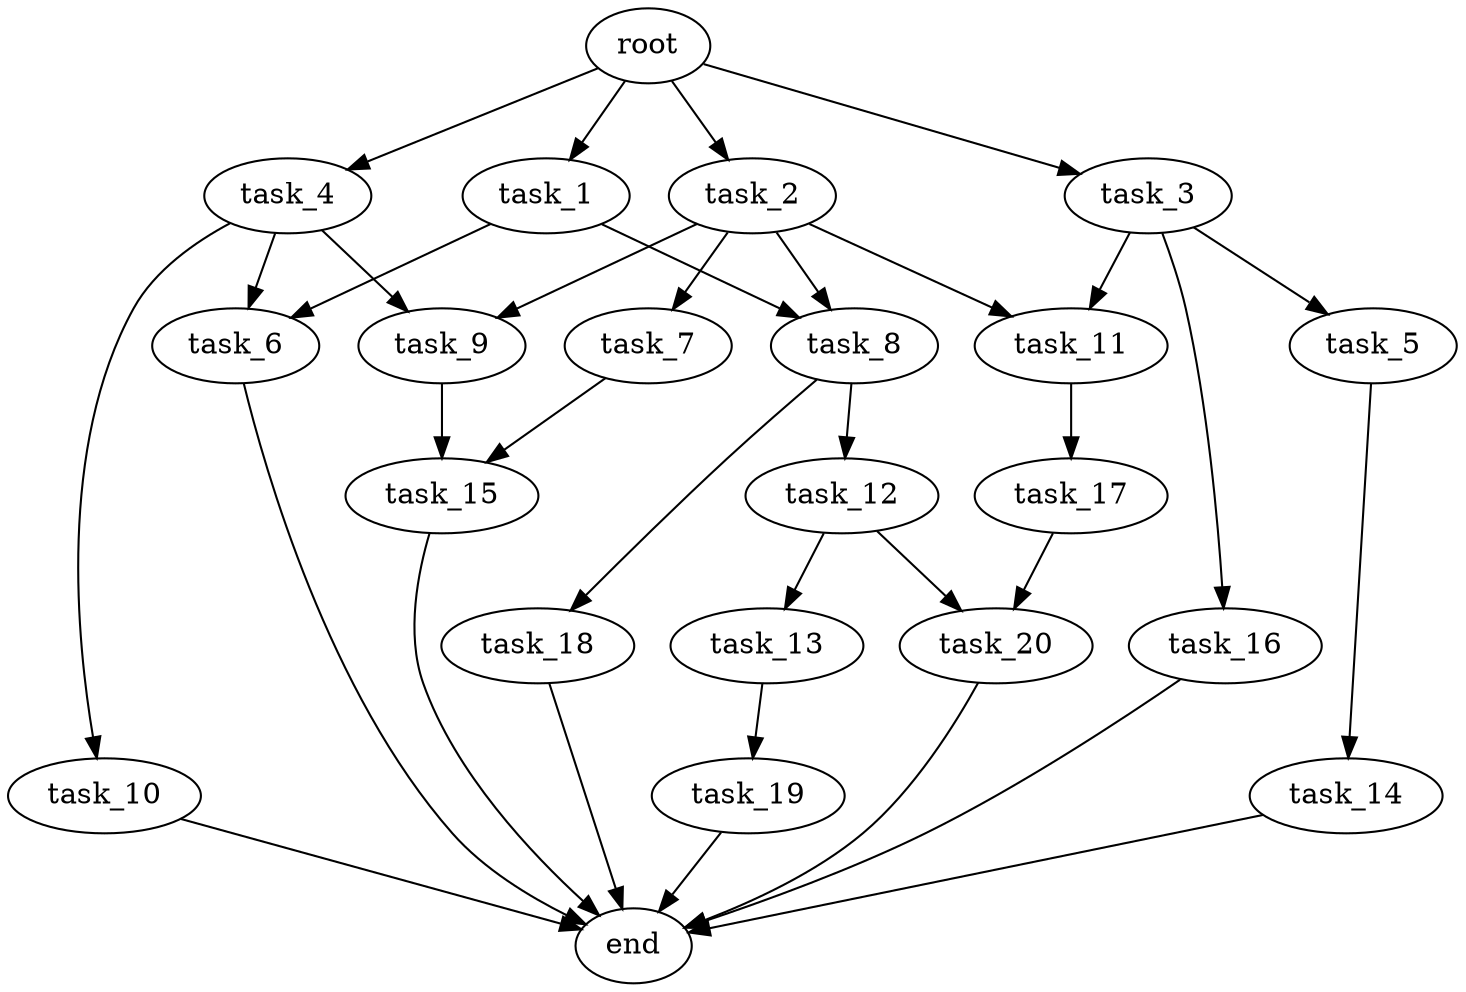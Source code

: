 digraph G {
  root [size="0.000000e+00"];
  task_1 [size="9.034835e+08"];
  task_2 [size="2.327001e+09"];
  task_3 [size="2.188871e+09"];
  task_4 [size="5.264959e+09"];
  task_5 [size="7.834280e+06"];
  task_6 [size="9.179044e+09"];
  task_7 [size="2.015442e+09"];
  task_8 [size="1.305765e+09"];
  task_9 [size="7.169659e+09"];
  task_10 [size="9.187889e+09"];
  task_11 [size="8.442997e+09"];
  task_12 [size="3.236565e+09"];
  task_13 [size="2.201070e+08"];
  task_14 [size="5.866505e+09"];
  task_15 [size="9.172324e+09"];
  task_16 [size="7.743891e+09"];
  task_17 [size="8.464962e+09"];
  task_18 [size="8.606834e+09"];
  task_19 [size="9.605627e+09"];
  task_20 [size="3.736534e+09"];
  end [size="0.000000e+00"];

  root -> task_1 [size="1.000000e-12"];
  root -> task_2 [size="1.000000e-12"];
  root -> task_3 [size="1.000000e-12"];
  root -> task_4 [size="1.000000e-12"];
  task_1 -> task_6 [size="4.589522e+08"];
  task_1 -> task_8 [size="6.528825e+07"];
  task_2 -> task_7 [size="2.015442e+08"];
  task_2 -> task_8 [size="6.528825e+07"];
  task_2 -> task_9 [size="3.584830e+08"];
  task_2 -> task_11 [size="4.221498e+08"];
  task_3 -> task_5 [size="7.834280e+05"];
  task_3 -> task_11 [size="4.221498e+08"];
  task_3 -> task_16 [size="7.743891e+08"];
  task_4 -> task_6 [size="4.589522e+08"];
  task_4 -> task_9 [size="3.584830e+08"];
  task_4 -> task_10 [size="9.187889e+08"];
  task_5 -> task_14 [size="5.866505e+08"];
  task_6 -> end [size="1.000000e-12"];
  task_7 -> task_15 [size="4.586162e+08"];
  task_8 -> task_12 [size="3.236565e+08"];
  task_8 -> task_18 [size="8.606834e+08"];
  task_9 -> task_15 [size="4.586162e+08"];
  task_10 -> end [size="1.000000e-12"];
  task_11 -> task_17 [size="8.464962e+08"];
  task_12 -> task_13 [size="2.201070e+07"];
  task_12 -> task_20 [size="1.868267e+08"];
  task_13 -> task_19 [size="9.605627e+08"];
  task_14 -> end [size="1.000000e-12"];
  task_15 -> end [size="1.000000e-12"];
  task_16 -> end [size="1.000000e-12"];
  task_17 -> task_20 [size="1.868267e+08"];
  task_18 -> end [size="1.000000e-12"];
  task_19 -> end [size="1.000000e-12"];
  task_20 -> end [size="1.000000e-12"];
}
